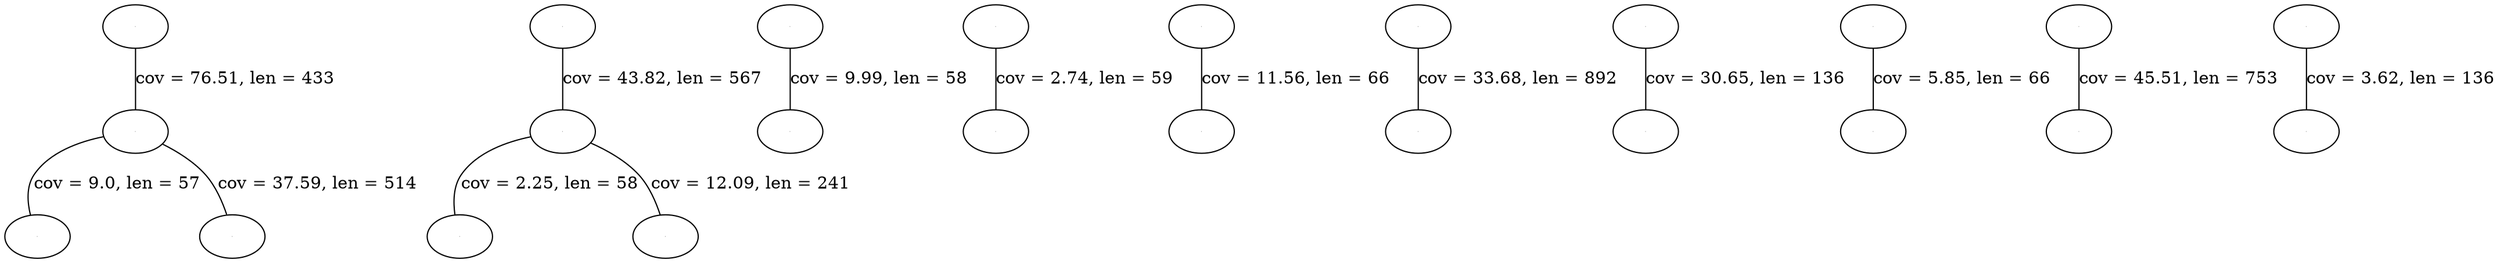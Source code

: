 strict graph "" {
	node [fontsize=0,
		label=0
	];
	GAACGTTTTCTGCGTGTTGCCGATATTCTGGAAAGCAATGCCAGGCAGGGGCAGG -- ACGTTTTCTGCGTGTTGCCGATATTCTGGAAAGCAATGCCAGGCAGGGGCAGGGG	 [label="cov = 9.0, len = 57"];
	GAACGTTTTCTGCGTGTTGCCGATATTCTGGAAAGCAATGCCAGGCAGGGGCAGG -- GCTGAGTCCACCCGCCGTATTGCGGCAAGCCGCATTCCGGCTGATCACATGGTGC	 [label="cov = 37.59, len = 514"];
	CGCATGGTTGTTACCTCGTTACCTTTGGTCGAAAAAAAAAGCCCGCACTGTCAGG -- ATGGTTGTTACCTCGTTACCTTTGGTCGAAAAAAAAAGCCCGCACTGTCAGGGGC	 [label="cov = 2.25, len = 58"];
	CGCATGGTTGTTACCTCGTTACCTTTGGTCGAAAAAAAAAGCCCGCACTGTCAGG -- TGCGCTATGCCTATATTGGTTAAAGTATTTAGTGACCTAAGTCAATAAAATTTTA	 [label="cov = 12.09, len = 241"];
	GGGGGACGGGGACGGACCGTAACGAAAGGTCTTATAGCCGTTGTGCGTCTTTTGC -- GGACGGGGACGGACCGTAACGAAAGGTCTTATAGCCGTTGTGCGTCTTTTGCAAG	 [label="cov = 9.99, len = 58"];
	GCGGGGACTGTCACGCCCGAAAAAAAAAGCTGGTTTCCATTGCTCCATTGTTGGT -- GGACTGTCACGCCCGAAAAAAAAAGCTGGTTTCCATTGCTCCATTGTTGGTACGC	 [label="cov = 2.74, len = 59"];
	CCGGCGGTGAAACCTGCCATCAGCACCATGTGATCAGCCGGAATGCGGCTTGCCG -- ACCTGCCATCAGCACCATGTGATCAGCCGGAATGCGGCTTGCCGCAATACGGCGG	 [label="cov = 11.56, len = 66"];
	AGCTTTTCATTCTGACTGCAACGGGCAATATGTCTCTGTGTGGATTAAAAAAAGA -- GAACGTTTTCTGCGTGTTGCCGATATTCTGGAAAGCAATGCCAGGCAGGGGCAGG	 [label="cov = 76.51, len = 433"];
	GGCGGGTGGACTCAGCAATATCGACGGTAGATTCGAGGTAATGCCCCACTGCCAG -- CGCATGGTTGTTACCTCGTTACCTTTGGTCGAAAAAAAAAGCCCGCACTGTCAGG	 [label="cov = 43.82, len = 567"];
	TCGTGGTACACTAGTCGGCCTTACGCCGAACGGCGTTATGCCGCCCACCTGAGTC -- GAGAAAAAAATTAGGTGTGTCTCTGTATAACGGGCAACGTCAGTCTTACTTTTCG	 [label="cov = 33.68, len = 892"];
	AATCGGCGCGTAAACAGGCAGCCAGCACCGCAGCAGAGTAGTCGGAACCGTTGCG -- CATTACCGGCGGTGAAACCTGCCATCAGCACCATGTGATCAGCCGGAATGCGGCT	 [label="cov = 30.65, len = 136"];
	GGGCGGCATAACGCCGTTCGGCGTAAGGCCGACTAGTGTACCACGACTACCGTCC -- CGCCGTTCGGCGTAAGGCCGACTAGTGTACCACGACTACCGTCCAAAGTGGCGGC	 [label="cov = 5.85, len = 66"];
	AATTTTAAAATAACTGAATCCAGTGATTTATGAAATTGGTTATATCCGTATCGCG -- CGACCGTCACCCCGTAATGGAGCTTAGATGGCAGCTATAACGACTCAGGTGGGCG	 [label="cov = 45.51, len = 753"];
	TTCGGCGTAAGGCCGACTAGTGTACCACGACTACCGTCCAAAGTGGCGGCCATTA -- TGCGTTGCCAAGGCTGATGAGACGACGCCACGACCGACGGACAAATGCGCGGCTA	 [label="cov = 3.62, len = 136"];
}
